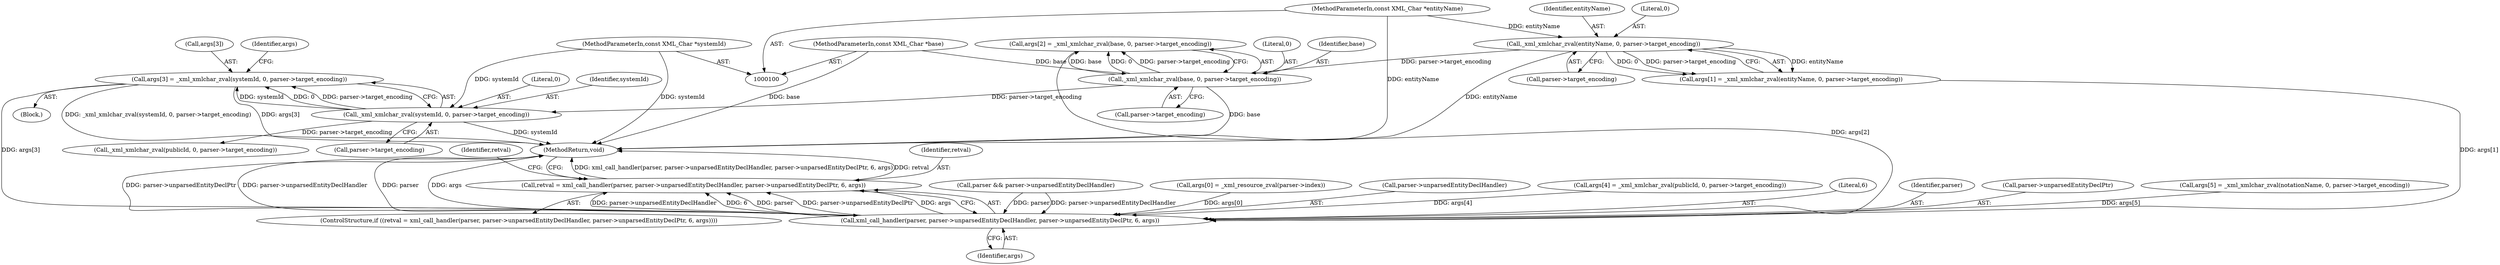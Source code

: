digraph "0_php_dccda88f27a084bcbbb30198ace12b4e7ae961cc_7@array" {
"1000151" [label="(Call,args[3] = _xml_xmlchar_zval(systemId, 0, parser->target_encoding))"];
"1000155" [label="(Call,_xml_xmlchar_zval(systemId, 0, parser->target_encoding))"];
"1000104" [label="(MethodParameterIn,const XML_Char *systemId)"];
"1000145" [label="(Call,_xml_xmlchar_zval(base, 0, parser->target_encoding))"];
"1000103" [label="(MethodParameterIn,const XML_Char *base)"];
"1000135" [label="(Call,_xml_xmlchar_zval(entityName, 0, parser->target_encoding))"];
"1000102" [label="(MethodParameterIn,const XML_Char *entityName)"];
"1000184" [label="(Call,xml_call_handler(parser, parser->unparsedEntityDeclHandler, parser->unparsedEntityDeclPtr, 6, args))"];
"1000182" [label="(Call,retval = xml_call_handler(parser, parser->unparsedEntityDeclHandler, parser->unparsedEntityDeclPtr, 6, args))"];
"1000157" [label="(Literal,0)"];
"1000141" [label="(Call,args[2] = _xml_xmlchar_zval(base, 0, parser->target_encoding))"];
"1000138" [label="(Call,parser->target_encoding)"];
"1000183" [label="(Identifier,retval)"];
"1000156" [label="(Identifier,systemId)"];
"1000103" [label="(MethodParameterIn,const XML_Char *base)"];
"1000115" [label="(Call,parser && parser->unparsedEntityDeclHandler)"];
"1000123" [label="(Call,args[0] = _xml_resource_zval(parser->index))"];
"1000163" [label="(Identifier,args)"];
"1000155" [label="(Call,_xml_xmlchar_zval(systemId, 0, parser->target_encoding))"];
"1000186" [label="(Call,parser->unparsedEntityDeclHandler)"];
"1000136" [label="(Identifier,entityName)"];
"1000161" [label="(Call,args[4] = _xml_xmlchar_zval(publicId, 0, parser->target_encoding))"];
"1000135" [label="(Call,_xml_xmlchar_zval(entityName, 0, parser->target_encoding))"];
"1000151" [label="(Call,args[3] = _xml_xmlchar_zval(systemId, 0, parser->target_encoding))"];
"1000192" [label="(Literal,6)"];
"1000147" [label="(Literal,0)"];
"1000165" [label="(Call,_xml_xmlchar_zval(publicId, 0, parser->target_encoding))"];
"1000131" [label="(Call,args[1] = _xml_xmlchar_zval(entityName, 0, parser->target_encoding))"];
"1000185" [label="(Identifier,parser)"];
"1000198" [label="(MethodReturn,void)"];
"1000197" [label="(Identifier,retval)"];
"1000145" [label="(Call,_xml_xmlchar_zval(base, 0, parser->target_encoding))"];
"1000184" [label="(Call,xml_call_handler(parser, parser->unparsedEntityDeclHandler, parser->unparsedEntityDeclPtr, 6, args))"];
"1000104" [label="(MethodParameterIn,const XML_Char *systemId)"];
"1000193" [label="(Identifier,args)"];
"1000189" [label="(Call,parser->unparsedEntityDeclPtr)"];
"1000152" [label="(Call,args[3])"];
"1000102" [label="(MethodParameterIn,const XML_Char *entityName)"];
"1000158" [label="(Call,parser->target_encoding)"];
"1000120" [label="(Block,)"];
"1000137" [label="(Literal,0)"];
"1000148" [label="(Call,parser->target_encoding)"];
"1000146" [label="(Identifier,base)"];
"1000171" [label="(Call,args[5] = _xml_xmlchar_zval(notationName, 0, parser->target_encoding))"];
"1000181" [label="(ControlStructure,if ((retval = xml_call_handler(parser, parser->unparsedEntityDeclHandler, parser->unparsedEntityDeclPtr, 6, args))))"];
"1000182" [label="(Call,retval = xml_call_handler(parser, parser->unparsedEntityDeclHandler, parser->unparsedEntityDeclPtr, 6, args))"];
"1000151" -> "1000120"  [label="AST: "];
"1000151" -> "1000155"  [label="CFG: "];
"1000152" -> "1000151"  [label="AST: "];
"1000155" -> "1000151"  [label="AST: "];
"1000163" -> "1000151"  [label="CFG: "];
"1000151" -> "1000198"  [label="DDG: args[3]"];
"1000151" -> "1000198"  [label="DDG: _xml_xmlchar_zval(systemId, 0, parser->target_encoding)"];
"1000155" -> "1000151"  [label="DDG: systemId"];
"1000155" -> "1000151"  [label="DDG: 0"];
"1000155" -> "1000151"  [label="DDG: parser->target_encoding"];
"1000151" -> "1000184"  [label="DDG: args[3]"];
"1000155" -> "1000158"  [label="CFG: "];
"1000156" -> "1000155"  [label="AST: "];
"1000157" -> "1000155"  [label="AST: "];
"1000158" -> "1000155"  [label="AST: "];
"1000155" -> "1000198"  [label="DDG: systemId"];
"1000104" -> "1000155"  [label="DDG: systemId"];
"1000145" -> "1000155"  [label="DDG: parser->target_encoding"];
"1000155" -> "1000165"  [label="DDG: parser->target_encoding"];
"1000104" -> "1000100"  [label="AST: "];
"1000104" -> "1000198"  [label="DDG: systemId"];
"1000145" -> "1000141"  [label="AST: "];
"1000145" -> "1000148"  [label="CFG: "];
"1000146" -> "1000145"  [label="AST: "];
"1000147" -> "1000145"  [label="AST: "];
"1000148" -> "1000145"  [label="AST: "];
"1000141" -> "1000145"  [label="CFG: "];
"1000145" -> "1000198"  [label="DDG: base"];
"1000145" -> "1000141"  [label="DDG: base"];
"1000145" -> "1000141"  [label="DDG: 0"];
"1000145" -> "1000141"  [label="DDG: parser->target_encoding"];
"1000103" -> "1000145"  [label="DDG: base"];
"1000135" -> "1000145"  [label="DDG: parser->target_encoding"];
"1000103" -> "1000100"  [label="AST: "];
"1000103" -> "1000198"  [label="DDG: base"];
"1000135" -> "1000131"  [label="AST: "];
"1000135" -> "1000138"  [label="CFG: "];
"1000136" -> "1000135"  [label="AST: "];
"1000137" -> "1000135"  [label="AST: "];
"1000138" -> "1000135"  [label="AST: "];
"1000131" -> "1000135"  [label="CFG: "];
"1000135" -> "1000198"  [label="DDG: entityName"];
"1000135" -> "1000131"  [label="DDG: entityName"];
"1000135" -> "1000131"  [label="DDG: 0"];
"1000135" -> "1000131"  [label="DDG: parser->target_encoding"];
"1000102" -> "1000135"  [label="DDG: entityName"];
"1000102" -> "1000100"  [label="AST: "];
"1000102" -> "1000198"  [label="DDG: entityName"];
"1000184" -> "1000182"  [label="AST: "];
"1000184" -> "1000193"  [label="CFG: "];
"1000185" -> "1000184"  [label="AST: "];
"1000186" -> "1000184"  [label="AST: "];
"1000189" -> "1000184"  [label="AST: "];
"1000192" -> "1000184"  [label="AST: "];
"1000193" -> "1000184"  [label="AST: "];
"1000182" -> "1000184"  [label="CFG: "];
"1000184" -> "1000198"  [label="DDG: parser->unparsedEntityDeclHandler"];
"1000184" -> "1000198"  [label="DDG: parser"];
"1000184" -> "1000198"  [label="DDG: parser->unparsedEntityDeclPtr"];
"1000184" -> "1000198"  [label="DDG: args"];
"1000184" -> "1000182"  [label="DDG: parser->unparsedEntityDeclHandler"];
"1000184" -> "1000182"  [label="DDG: 6"];
"1000184" -> "1000182"  [label="DDG: parser"];
"1000184" -> "1000182"  [label="DDG: parser->unparsedEntityDeclPtr"];
"1000184" -> "1000182"  [label="DDG: args"];
"1000115" -> "1000184"  [label="DDG: parser"];
"1000115" -> "1000184"  [label="DDG: parser->unparsedEntityDeclHandler"];
"1000131" -> "1000184"  [label="DDG: args[1]"];
"1000161" -> "1000184"  [label="DDG: args[4]"];
"1000123" -> "1000184"  [label="DDG: args[0]"];
"1000171" -> "1000184"  [label="DDG: args[5]"];
"1000141" -> "1000184"  [label="DDG: args[2]"];
"1000182" -> "1000181"  [label="AST: "];
"1000183" -> "1000182"  [label="AST: "];
"1000197" -> "1000182"  [label="CFG: "];
"1000198" -> "1000182"  [label="CFG: "];
"1000182" -> "1000198"  [label="DDG: xml_call_handler(parser, parser->unparsedEntityDeclHandler, parser->unparsedEntityDeclPtr, 6, args)"];
"1000182" -> "1000198"  [label="DDG: retval"];
}
